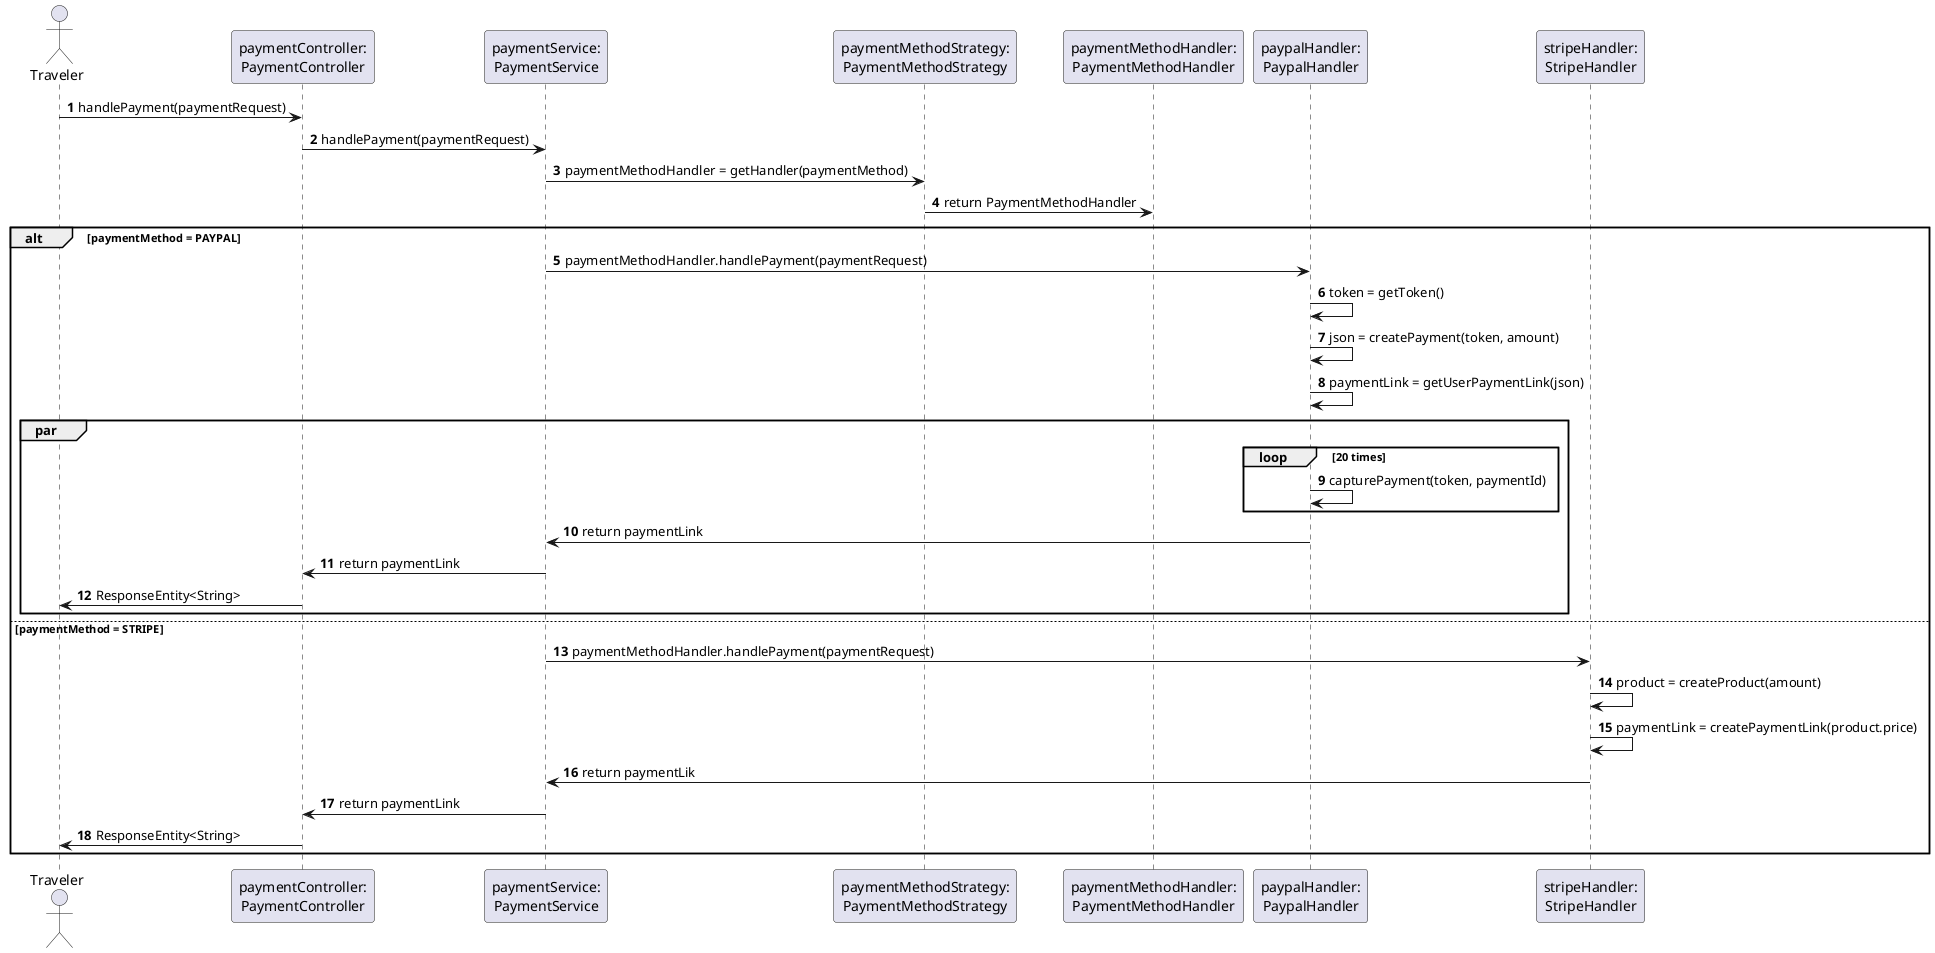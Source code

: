 @startuml

autonumber

actor Traveler
participant "paymentController:\nPaymentController" as paymentController
participant "paymentService:\nPaymentService" as paymentService
participant "paymentMethodStrategy:\nPaymentMethodStrategy" as paymentMethodStrategy
participant "paymentMethodHandler:\nPaymentMethodHandler" as paymentMethodHandler
participant "paypalHandler:\nPaypalHandler" as paypalHandler
participant "stripeHandler:\nStripeHandler" as stripeHandler

Traveler -> paymentController: handlePayment(paymentRequest)
paymentController -> paymentService: handlePayment(paymentRequest)
paymentService -> paymentMethodStrategy: paymentMethodHandler = getHandler(paymentMethod)
paymentMethodStrategy -> paymentMethodHandler: return PaymentMethodHandler

alt paymentMethod = PAYPAL
    paymentService -> paypalHandler: paymentMethodHandler.handlePayment(paymentRequest)
    paypalHandler -> paypalHandler: token = getToken()
    paypalHandler -> paypalHandler: json = createPayment(token, amount)
    paypalHandler -> paypalHandler: paymentLink = getUserPaymentLink(json)
    par
        loop 20 times
            paypalHandler -> paypalHandler: capturePayment(token, paymentId)
        end
        paypalHandler -> paymentService: return paymentLink
        paymentService -> paymentController : return paymentLink
        paymentController -> Traveler: ResponseEntity<String>
    end
else paymentMethod = STRIPE
    paymentService -> stripeHandler: paymentMethodHandler.handlePayment(paymentRequest)
    stripeHandler -> stripeHandler: product = createProduct(amount)
    stripeHandler -> stripeHandler: paymentLink = createPaymentLink(product.price)
    stripeHandler -> paymentService: return paymentLik
    paymentService -> paymentController : return paymentLink
    paymentController -> Traveler: ResponseEntity<String>
end

@enduml
